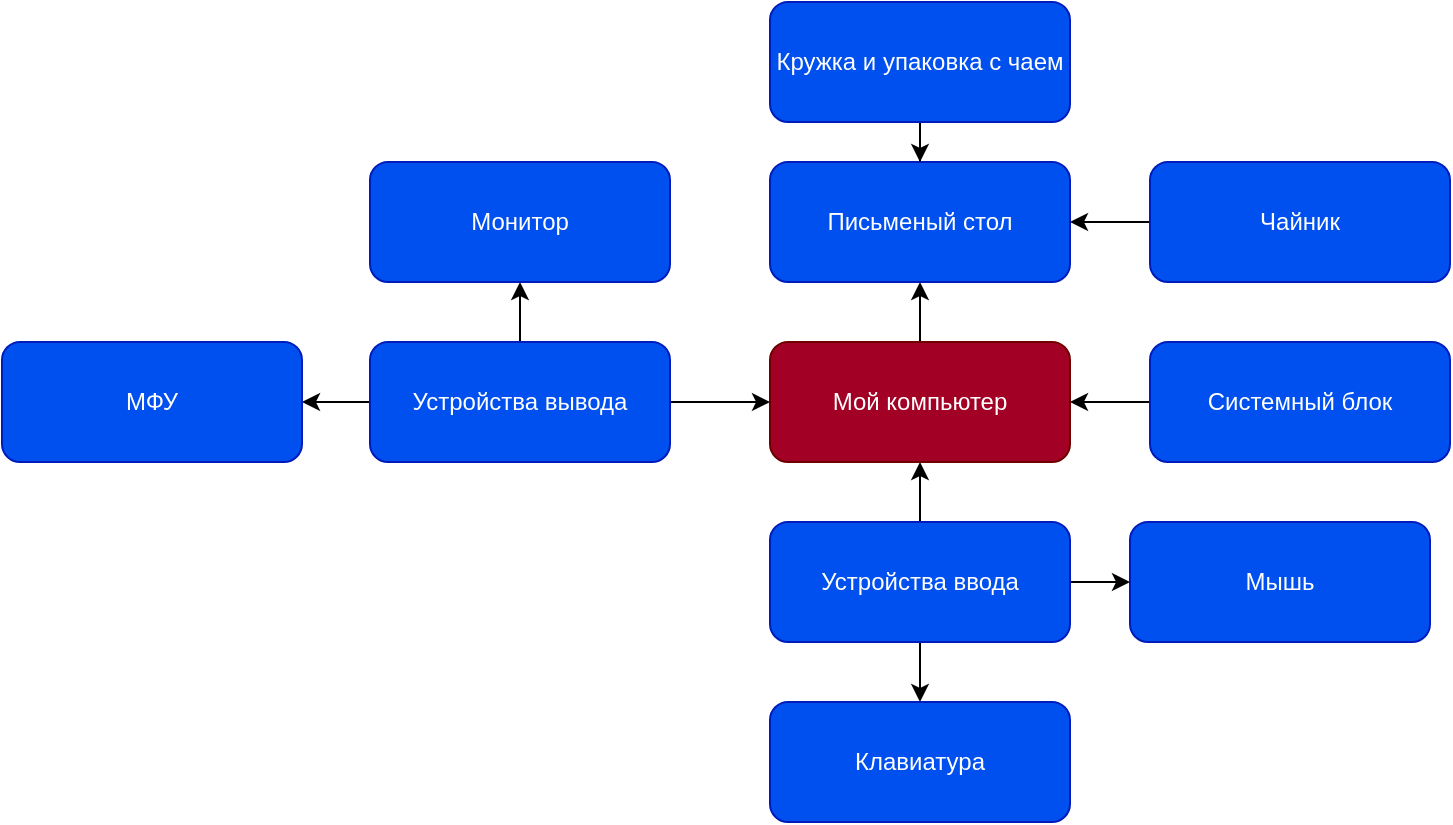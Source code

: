 <mxfile version="10.4.0" type="google"><diagram id="Rwm0xG5iWcwuwaI6OzZ3" name="Page-1"><mxGraphModel dx="2003" dy="1253" grid="1" gridSize="10" guides="1" tooltips="1" connect="1" arrows="1" fold="1" page="1" pageScale="1" pageWidth="1169" pageHeight="827" math="0" shadow="0"><root><mxCell id="0"/><mxCell id="1" parent="0"/><mxCell id="3GIHmHIghe690vbcPGA8-20" value="" style="edgeStyle=orthogonalEdgeStyle;rounded=0;orthogonalLoop=1;jettySize=auto;html=1;" edge="1" parent="1" source="3GIHmHIghe690vbcPGA8-1" target="3GIHmHIghe690vbcPGA8-19"><mxGeometry relative="1" as="geometry"/></mxCell><mxCell id="3GIHmHIghe690vbcPGA8-1" value="Мой компьютер" style="rounded=1;whiteSpace=wrap;html=1;fillColor=#a20025;strokeColor=#6F0000;fontColor=#ffffff;verticalAlign=middle;" vertex="1" parent="1"><mxGeometry x="220" y="50" width="150" height="60" as="geometry"/></mxCell><mxCell id="3GIHmHIghe690vbcPGA8-2" value="Мышь" style="rounded=1;whiteSpace=wrap;html=1;fillColor=#0050ef;strokeColor=#001DBC;fontColor=#ffffff;verticalAlign=middle;" vertex="1" parent="1"><mxGeometry x="400" y="140" width="150" height="60" as="geometry"/></mxCell><mxCell id="3GIHmHIghe690vbcPGA8-10" value="" style="edgeStyle=orthogonalEdgeStyle;rounded=0;orthogonalLoop=1;jettySize=auto;html=1;" edge="1" parent="1" source="3GIHmHIghe690vbcPGA8-3" target="3GIHmHIghe690vbcPGA8-1"><mxGeometry relative="1" as="geometry"/></mxCell><mxCell id="3GIHmHIghe690vbcPGA8-3" value="Системный блок" style="rounded=1;whiteSpace=wrap;html=1;fillColor=#0050ef;strokeColor=#001DBC;fontColor=#ffffff;verticalAlign=middle;" vertex="1" parent="1"><mxGeometry x="410" y="50" width="150" height="60" as="geometry"/></mxCell><mxCell id="3GIHmHIghe690vbcPGA8-6" value="" style="edgeStyle=orthogonalEdgeStyle;rounded=0;orthogonalLoop=1;jettySize=auto;html=1;" edge="1" parent="1" source="3GIHmHIghe690vbcPGA8-4" target="3GIHmHIghe690vbcPGA8-1"><mxGeometry relative="1" as="geometry"/></mxCell><mxCell id="3GIHmHIghe690vbcPGA8-17" value="" style="edgeStyle=orthogonalEdgeStyle;rounded=0;orthogonalLoop=1;jettySize=auto;html=1;" edge="1" parent="1" source="3GIHmHIghe690vbcPGA8-4" target="3GIHmHIghe690vbcPGA8-16"><mxGeometry relative="1" as="geometry"/></mxCell><mxCell id="3GIHmHIghe690vbcPGA8-18" value="" style="edgeStyle=orthogonalEdgeStyle;rounded=0;orthogonalLoop=1;jettySize=auto;html=1;" edge="1" parent="1" source="3GIHmHIghe690vbcPGA8-4" target="3GIHmHIghe690vbcPGA8-2"><mxGeometry relative="1" as="geometry"/></mxCell><mxCell id="3GIHmHIghe690vbcPGA8-4" value="Устройства ввода" style="rounded=1;whiteSpace=wrap;html=1;fillColor=#0050ef;strokeColor=#001DBC;fontColor=#ffffff;verticalAlign=middle;" vertex="1" parent="1"><mxGeometry x="220" y="140" width="150" height="60" as="geometry"/></mxCell><mxCell id="3GIHmHIghe690vbcPGA8-11" value="" style="edgeStyle=orthogonalEdgeStyle;rounded=0;orthogonalLoop=1;jettySize=auto;html=1;" edge="1" parent="1" source="3GIHmHIghe690vbcPGA8-8" target="3GIHmHIghe690vbcPGA8-1"><mxGeometry relative="1" as="geometry"/></mxCell><mxCell id="3GIHmHIghe690vbcPGA8-14" value="" style="edgeStyle=orthogonalEdgeStyle;rounded=0;orthogonalLoop=1;jettySize=auto;html=1;" edge="1" parent="1" source="3GIHmHIghe690vbcPGA8-8" target="3GIHmHIghe690vbcPGA8-12"><mxGeometry relative="1" as="geometry"/></mxCell><mxCell id="3GIHmHIghe690vbcPGA8-15" value="" style="edgeStyle=orthogonalEdgeStyle;rounded=0;orthogonalLoop=1;jettySize=auto;html=1;" edge="1" parent="1" source="3GIHmHIghe690vbcPGA8-8" target="3GIHmHIghe690vbcPGA8-13"><mxGeometry relative="1" as="geometry"/></mxCell><mxCell id="3GIHmHIghe690vbcPGA8-8" value="Устройства вывода" style="rounded=1;whiteSpace=wrap;html=1;fillColor=#0050ef;strokeColor=#001DBC;fontColor=#ffffff;verticalAlign=middle;" vertex="1" parent="1"><mxGeometry x="20" y="50" width="150" height="60" as="geometry"/></mxCell><mxCell id="3GIHmHIghe690vbcPGA8-12" value="Монитор " style="rounded=1;whiteSpace=wrap;html=1;fillColor=#0050ef;strokeColor=#001DBC;fontColor=#ffffff;verticalAlign=middle;" vertex="1" parent="1"><mxGeometry x="20" y="-40" width="150" height="60" as="geometry"/></mxCell><mxCell id="3GIHmHIghe690vbcPGA8-13" value="МФУ" style="rounded=1;whiteSpace=wrap;html=1;fillColor=#0050ef;strokeColor=#001DBC;fontColor=#ffffff;verticalAlign=middle;" vertex="1" parent="1"><mxGeometry x="-164" y="50" width="150" height="60" as="geometry"/></mxCell><mxCell id="3GIHmHIghe690vbcPGA8-16" value="Клавиатура" style="rounded=1;whiteSpace=wrap;html=1;fillColor=#0050ef;strokeColor=#001DBC;fontColor=#ffffff;verticalAlign=middle;" vertex="1" parent="1"><mxGeometry x="220" y="230" width="150" height="60" as="geometry"/></mxCell><mxCell id="3GIHmHIghe690vbcPGA8-19" value="Письменый стол" style="rounded=1;whiteSpace=wrap;html=1;fillColor=#0050ef;strokeColor=#001DBC;fontColor=#ffffff;verticalAlign=middle;" vertex="1" parent="1"><mxGeometry x="220" y="-40" width="150" height="60" as="geometry"/></mxCell><mxCell id="3GIHmHIghe690vbcPGA8-22" value="" style="edgeStyle=orthogonalEdgeStyle;rounded=0;orthogonalLoop=1;jettySize=auto;html=1;" edge="1" parent="1" source="3GIHmHIghe690vbcPGA8-21" target="3GIHmHIghe690vbcPGA8-19"><mxGeometry relative="1" as="geometry"/></mxCell><mxCell id="3GIHmHIghe690vbcPGA8-21" value="Чайник" style="rounded=1;whiteSpace=wrap;html=1;fillColor=#0050ef;strokeColor=#001DBC;fontColor=#ffffff;verticalAlign=middle;" vertex="1" parent="1"><mxGeometry x="410" y="-40" width="150" height="60" as="geometry"/></mxCell><mxCell id="3GIHmHIghe690vbcPGA8-25" value="" style="edgeStyle=orthogonalEdgeStyle;rounded=0;orthogonalLoop=1;jettySize=auto;html=1;" edge="1" parent="1" source="3GIHmHIghe690vbcPGA8-24" target="3GIHmHIghe690vbcPGA8-19"><mxGeometry relative="1" as="geometry"/></mxCell><mxCell id="3GIHmHIghe690vbcPGA8-24" value="Кружка и упаковка с чаем " style="rounded=1;whiteSpace=wrap;html=1;fillColor=#0050ef;strokeColor=#001DBC;fontColor=#ffffff;verticalAlign=middle;" vertex="1" parent="1"><mxGeometry x="220" y="-120" width="150" height="60" as="geometry"/></mxCell></root></mxGraphModel></diagram></mxfile>